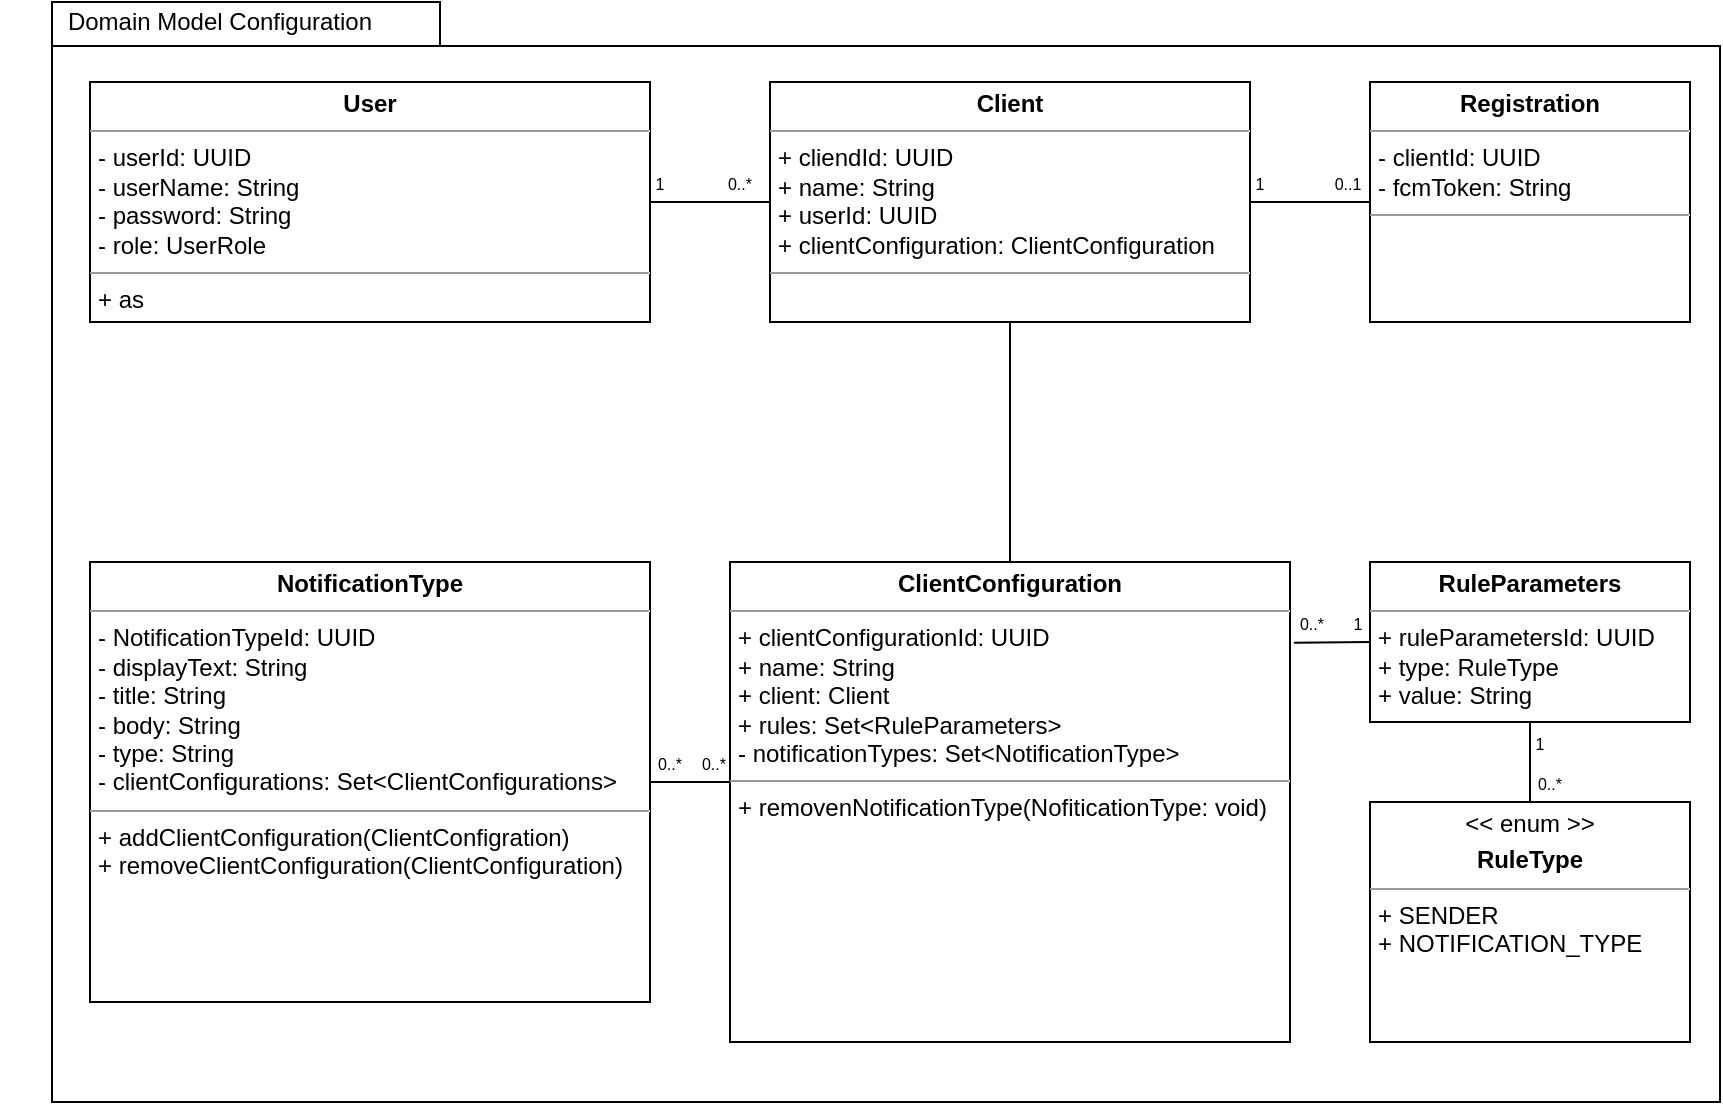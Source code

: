 <mxfile version="14.8.6"><diagram id="1Z3ct96yAcjMxdTGJMXt" name="Page-1"><mxGraphModel dx="3115" dy="1226" grid="1" gridSize="10" guides="1" tooltips="1" connect="1" arrows="1" fold="1" page="1" pageScale="1" pageWidth="850" pageHeight="1100" math="0" shadow="0"><root><mxCell id="0"/><mxCell id="1" parent="0"/><mxCell id="qKmXZK0ixOSXyY7bBRxk-1" value="&lt;p style=&quot;margin: 0px ; margin-top: 4px ; text-align: center&quot;&gt;&lt;b&gt;Client&lt;/b&gt;&lt;/p&gt;&lt;hr size=&quot;1&quot;&gt;&lt;p style=&quot;margin: 0px ; margin-left: 4px&quot;&gt;+ cliendId: UUID&lt;br&gt;+ name: String&lt;/p&gt;&lt;p style=&quot;margin: 0px ; margin-left: 4px&quot;&gt;+ userId: UUID&lt;/p&gt;&lt;p style=&quot;margin: 0px ; margin-left: 4px&quot;&gt;+ clientConfiguration: ClientConfiguration&lt;/p&gt;&lt;hr size=&quot;1&quot;&gt;&lt;p style=&quot;margin: 0px ; margin-left: 4px&quot;&gt;&lt;br&gt;&lt;/p&gt;" style="verticalAlign=top;align=left;overflow=fill;fontSize=12;fontFamily=Helvetica;html=1;rounded=0;shadow=0;comic=0;labelBackgroundColor=none;strokeWidth=1" vertex="1" parent="1"><mxGeometry x="365" y="80" width="240" height="120" as="geometry"/></mxCell><mxCell id="qKmXZK0ixOSXyY7bBRxk-2" value="&lt;p style=&quot;margin: 0px ; margin-top: 4px ; text-align: center&quot;&gt;&lt;b&gt;Registration&lt;/b&gt;&lt;/p&gt;&lt;hr size=&quot;1&quot;&gt;&lt;p style=&quot;margin: 0px ; margin-left: 4px&quot;&gt;- clientId: UUID&lt;/p&gt;&lt;p style=&quot;margin: 0px ; margin-left: 4px&quot;&gt;- fcmToken: String&lt;/p&gt;&lt;hr size=&quot;1&quot;&gt;&lt;p style=&quot;margin: 0px ; margin-left: 4px&quot;&gt;&lt;br&gt;&lt;/p&gt;" style="verticalAlign=top;align=left;overflow=fill;fontSize=12;fontFamily=Helvetica;html=1;rounded=0;shadow=0;comic=0;labelBackgroundColor=none;strokeWidth=1" vertex="1" parent="1"><mxGeometry x="665" y="80" width="160" height="120" as="geometry"/></mxCell><mxCell id="qKmXZK0ixOSXyY7bBRxk-3" value="&lt;p style=&quot;margin: 0px ; margin-top: 4px ; text-align: center&quot;&gt;&lt;b&gt;User&lt;/b&gt;&lt;/p&gt;&lt;hr size=&quot;1&quot;&gt;&lt;p style=&quot;margin: 0px ; margin-left: 4px&quot;&gt;- userId: UUID&lt;br&gt;- userName: String&lt;/p&gt;&lt;p style=&quot;margin: 0px ; margin-left: 4px&quot;&gt;- password: String&lt;/p&gt;&lt;p style=&quot;margin: 0px ; margin-left: 4px&quot;&gt;- role: UserRole&lt;/p&gt;&lt;hr size=&quot;1&quot;&gt;&lt;p style=&quot;margin: 0px ; margin-left: 4px&quot;&gt;+ as&lt;/p&gt;" style="verticalAlign=top;align=left;overflow=fill;fontSize=12;fontFamily=Helvetica;html=1;rounded=0;shadow=0;comic=0;labelBackgroundColor=none;strokeWidth=1" vertex="1" parent="1"><mxGeometry x="25" y="80" width="280" height="120" as="geometry"/></mxCell><mxCell id="qKmXZK0ixOSXyY7bBRxk-4" value="&lt;p style=&quot;margin: 0px ; margin-top: 4px ; text-align: center&quot;&gt;&lt;b&gt;ClientConfiguration&lt;/b&gt;&lt;/p&gt;&lt;hr size=&quot;1&quot;&gt;&lt;p style=&quot;margin: 0px ; margin-left: 4px&quot;&gt;+ clientConfigurationId: UUID&lt;br&gt;+ name: String&lt;/p&gt;&lt;p style=&quot;margin: 0px ; margin-left: 4px&quot;&gt;+ client: Client&lt;/p&gt;&lt;p style=&quot;margin: 0px ; margin-left: 4px&quot;&gt;+ rules: Set&amp;lt;RuleParameters&amp;gt;&lt;/p&gt;&lt;p style=&quot;margin: 0px ; margin-left: 4px&quot;&gt;- notificationTypes: Set&amp;lt;NotificationType&amp;gt;&lt;/p&gt;&lt;hr size=&quot;1&quot;&gt;&lt;p style=&quot;margin: 0px ; margin-left: 4px&quot;&gt;&lt;span&gt;+ removenNotificationType(NofiticationType: void)&lt;/span&gt;&lt;br&gt;&lt;/p&gt;&lt;p style=&quot;margin: 0px ; margin-left: 4px&quot;&gt;&lt;br&gt;&lt;/p&gt;" style="verticalAlign=top;align=left;overflow=fill;fontSize=12;fontFamily=Helvetica;html=1;rounded=0;shadow=0;comic=0;labelBackgroundColor=none;strokeWidth=1" vertex="1" parent="1"><mxGeometry x="345" y="320" width="280" height="240" as="geometry"/></mxCell><mxCell id="qKmXZK0ixOSXyY7bBRxk-5" value="" style="endArrow=none;html=1;exitX=1;exitY=0.5;exitDx=0;exitDy=0;entryX=0;entryY=0.5;entryDx=0;entryDy=0;" edge="1" parent="1" source="qKmXZK0ixOSXyY7bBRxk-3" target="qKmXZK0ixOSXyY7bBRxk-1"><mxGeometry width="50" height="50" relative="1" as="geometry"><mxPoint x="615" y="520" as="sourcePoint"/><mxPoint x="665" y="470" as="targetPoint"/></mxGeometry></mxCell><mxCell id="qKmXZK0ixOSXyY7bBRxk-6" value="" style="endArrow=none;html=1;entryX=0.5;entryY=1;entryDx=0;entryDy=0;exitX=0.5;exitY=0;exitDx=0;exitDy=0;" edge="1" parent="1" source="qKmXZK0ixOSXyY7bBRxk-4" target="qKmXZK0ixOSXyY7bBRxk-1"><mxGeometry width="50" height="50" relative="1" as="geometry"><mxPoint x="445" y="320" as="sourcePoint"/><mxPoint x="495" y="270" as="targetPoint"/></mxGeometry></mxCell><mxCell id="qKmXZK0ixOSXyY7bBRxk-7" value="" style="endArrow=none;html=1;exitX=0;exitY=0.5;exitDx=0;exitDy=0;entryX=1;entryY=0.5;entryDx=0;entryDy=0;" edge="1" parent="1" source="qKmXZK0ixOSXyY7bBRxk-2" target="qKmXZK0ixOSXyY7bBRxk-1"><mxGeometry width="50" height="50" relative="1" as="geometry"><mxPoint x="615" y="360" as="sourcePoint"/><mxPoint x="665" y="310" as="targetPoint"/></mxGeometry></mxCell><mxCell id="qKmXZK0ixOSXyY7bBRxk-8" value="&lt;p style=&quot;margin: 0px ; margin-top: 4px ; text-align: center&quot;&gt;&amp;lt;&amp;lt; enum &amp;gt;&amp;gt;&lt;/p&gt;&lt;p style=&quot;margin: 0px ; margin-top: 4px ; text-align: center&quot;&gt;&lt;b&gt;RuleType&lt;/b&gt;&lt;br&gt;&lt;/p&gt;&lt;hr size=&quot;1&quot;&gt;&lt;p style=&quot;margin: 0px ; margin-left: 4px&quot;&gt;+ SENDER&lt;/p&gt;&lt;p style=&quot;margin: 0px ; margin-left: 4px&quot;&gt;+ NOTIFICATION_TYPE&lt;/p&gt;" style="verticalAlign=top;align=left;overflow=fill;fontSize=12;fontFamily=Helvetica;html=1;rounded=0;shadow=0;comic=0;labelBackgroundColor=none;strokeWidth=1" vertex="1" parent="1"><mxGeometry x="665" y="440" width="160" height="120" as="geometry"/></mxCell><mxCell id="qKmXZK0ixOSXyY7bBRxk-9" value="&lt;p style=&quot;margin: 0px ; margin-top: 4px ; text-align: center&quot;&gt;&lt;b&gt;RuleParameters&lt;/b&gt;&lt;br&gt;&lt;/p&gt;&lt;hr size=&quot;1&quot;&gt;&lt;p style=&quot;margin: 0px ; margin-left: 4px&quot;&gt;+ ruleParametersId: UUID&lt;/p&gt;&lt;p style=&quot;margin: 0px ; margin-left: 4px&quot;&gt;+ type: RuleType&lt;/p&gt;&lt;p style=&quot;margin: 0px ; margin-left: 4px&quot;&gt;+ value: String&lt;/p&gt;" style="verticalAlign=top;align=left;overflow=fill;fontSize=12;fontFamily=Helvetica;html=1;rounded=0;shadow=0;comic=0;labelBackgroundColor=none;strokeWidth=1" vertex="1" parent="1"><mxGeometry x="665" y="320" width="160" height="80" as="geometry"/></mxCell><mxCell id="qKmXZK0ixOSXyY7bBRxk-10" value="" style="endArrow=none;html=1;exitX=0.5;exitY=0;exitDx=0;exitDy=0;" edge="1" parent="1" source="qKmXZK0ixOSXyY7bBRxk-8" target="qKmXZK0ixOSXyY7bBRxk-9"><mxGeometry width="50" height="50" relative="1" as="geometry"><mxPoint x="435" y="1020" as="sourcePoint"/><mxPoint x="485" y="970" as="targetPoint"/></mxGeometry></mxCell><mxCell id="qKmXZK0ixOSXyY7bBRxk-11" value="" style="endArrow=none;html=1;entryX=1.007;entryY=0.168;entryDx=0;entryDy=0;exitX=0;exitY=0.5;exitDx=0;exitDy=0;entryPerimeter=0;" edge="1" parent="1" source="qKmXZK0ixOSXyY7bBRxk-9" target="qKmXZK0ixOSXyY7bBRxk-4"><mxGeometry width="50" height="50" relative="1" as="geometry"><mxPoint x="577" y="730" as="sourcePoint"/><mxPoint x="677" y="280" as="targetPoint"/></mxGeometry></mxCell><mxCell id="qKmXZK0ixOSXyY7bBRxk-13" value="&lt;p style=&quot;margin: 0px ; margin-top: 4px ; text-align: center&quot;&gt;&lt;b&gt;NotificationType&lt;/b&gt;&lt;br&gt;&lt;/p&gt;&lt;hr size=&quot;1&quot;&gt;&lt;p style=&quot;margin: 0px 0px 0px 4px&quot;&gt;- NotificationTypeId: UUID&lt;/p&gt;&lt;p style=&quot;margin: 0px 0px 0px 4px&quot;&gt;- displayText: String&lt;/p&gt;&lt;p style=&quot;margin: 0px 0px 0px 4px&quot;&gt;- title: String&lt;/p&gt;&lt;p style=&quot;margin: 0px 0px 0px 4px&quot;&gt;- body: String&lt;/p&gt;&lt;p style=&quot;margin: 0px 0px 0px 4px&quot;&gt;- type: String&lt;/p&gt;&lt;p style=&quot;margin: 0px 0px 0px 4px&quot;&gt;- clientConfigurations: Set&amp;lt;ClientConfigurations&amp;gt;&lt;/p&gt;&lt;hr size=&quot;1&quot;&gt;&lt;p style=&quot;margin: 0px ; margin-left: 4px&quot;&gt;+ addClientConfiguration(ClientConfigration)&lt;/p&gt;&lt;p style=&quot;margin: 0px ; margin-left: 4px&quot;&gt;+ removeClientConfiguration(ClientConfiguration)&lt;/p&gt;" style="verticalAlign=top;align=left;overflow=fill;fontSize=12;fontFamily=Helvetica;html=1;rounded=0;shadow=0;comic=0;labelBackgroundColor=none;strokeWidth=1" vertex="1" parent="1"><mxGeometry x="25" y="320" width="280" height="220" as="geometry"/></mxCell><mxCell id="qKmXZK0ixOSXyY7bBRxk-14" value="" style="endArrow=none;html=1;entryX=1;entryY=0.5;entryDx=0;entryDy=0;" edge="1" parent="1" target="qKmXZK0ixOSXyY7bBRxk-13"><mxGeometry width="50" height="50" relative="1" as="geometry"><mxPoint x="345" y="430" as="sourcePoint"/><mxPoint x="495" y="210" as="targetPoint"/></mxGeometry></mxCell><mxCell id="qKmXZK0ixOSXyY7bBRxk-24" value="&lt;font style=&quot;font-size: 8px&quot;&gt;1&lt;/font&gt;" style="text;html=1;strokeColor=none;fillColor=none;align=center;verticalAlign=middle;whiteSpace=wrap;rounded=0;" vertex="1" parent="1"><mxGeometry x="639" y="340" width="40" height="20" as="geometry"/></mxCell><mxCell id="qKmXZK0ixOSXyY7bBRxk-25" value="&lt;font style=&quot;font-size: 8px&quot;&gt;1&lt;/font&gt;" style="text;html=1;strokeColor=none;fillColor=none;align=center;verticalAlign=middle;whiteSpace=wrap;rounded=0;" vertex="1" parent="1"><mxGeometry x="730" y="400" width="40" height="20" as="geometry"/></mxCell><mxCell id="qKmXZK0ixOSXyY7bBRxk-26" value="&lt;font style=&quot;font-size: 8px&quot;&gt;1&lt;/font&gt;" style="text;html=1;strokeColor=none;fillColor=none;align=center;verticalAlign=middle;whiteSpace=wrap;rounded=0;" vertex="1" parent="1"><mxGeometry x="590" y="120" width="40" height="20" as="geometry"/></mxCell><mxCell id="qKmXZK0ixOSXyY7bBRxk-27" value="&lt;font style=&quot;font-size: 8px&quot;&gt;0..*&lt;/font&gt;" style="text;html=1;strokeColor=none;fillColor=none;align=center;verticalAlign=middle;whiteSpace=wrap;rounded=0;" vertex="1" parent="1"><mxGeometry x="330" y="120" width="40" height="20" as="geometry"/></mxCell><mxCell id="qKmXZK0ixOSXyY7bBRxk-28" value="&lt;font style=&quot;font-size: 8px&quot;&gt;1&lt;/font&gt;" style="text;html=1;strokeColor=none;fillColor=none;align=center;verticalAlign=middle;whiteSpace=wrap;rounded=0;" vertex="1" parent="1"><mxGeometry x="290" y="120" width="40" height="20" as="geometry"/></mxCell><mxCell id="qKmXZK0ixOSXyY7bBRxk-29" value="&lt;font style=&quot;font-size: 8px&quot;&gt;0..*&lt;/font&gt;" style="text;html=1;strokeColor=none;fillColor=none;align=center;verticalAlign=middle;whiteSpace=wrap;rounded=0;" vertex="1" parent="1"><mxGeometry x="317" y="410" width="40" height="20" as="geometry"/></mxCell><mxCell id="qKmXZK0ixOSXyY7bBRxk-50" value="&lt;font style=&quot;font-size: 8px&quot;&gt;0..*&lt;/font&gt;" style="text;html=1;strokeColor=none;fillColor=none;align=center;verticalAlign=middle;whiteSpace=wrap;rounded=0;" vertex="1" parent="1"><mxGeometry x="295" y="410" width="40" height="20" as="geometry"/></mxCell><mxCell id="qKmXZK0ixOSXyY7bBRxk-51" value="&lt;font style=&quot;font-size: 8px&quot;&gt;0..*&lt;/font&gt;" style="text;html=1;strokeColor=none;fillColor=none;align=center;verticalAlign=middle;whiteSpace=wrap;rounded=0;" vertex="1" parent="1"><mxGeometry x="616" y="340" width="40" height="20" as="geometry"/></mxCell><mxCell id="qKmXZK0ixOSXyY7bBRxk-52" value="&lt;font style=&quot;font-size: 8px&quot;&gt;0..*&lt;/font&gt;" style="text;html=1;strokeColor=none;fillColor=none;align=center;verticalAlign=middle;whiteSpace=wrap;rounded=0;" vertex="1" parent="1"><mxGeometry x="735" y="420" width="40" height="20" as="geometry"/></mxCell><mxCell id="qKmXZK0ixOSXyY7bBRxk-65" value="&lt;font style=&quot;font-size: 8px&quot;&gt;0..1&lt;/font&gt;" style="text;html=1;strokeColor=none;fillColor=none;align=center;verticalAlign=middle;whiteSpace=wrap;rounded=0;" vertex="1" parent="1"><mxGeometry x="634" y="120" width="40" height="20" as="geometry"/></mxCell><mxCell id="qKmXZK0ixOSXyY7bBRxk-67" value="" style="shape=folder;fontStyle=1;spacingTop=10;tabWidth=194;tabHeight=22;tabPosition=left;html=1;rounded=0;shadow=0;comic=0;labelBackgroundColor=none;strokeWidth=1;fillColor=none;fontFamily=Verdana;fontSize=10;align=center;" vertex="1" parent="1"><mxGeometry x="6" y="40" width="834" height="550" as="geometry"/></mxCell><mxCell id="qKmXZK0ixOSXyY7bBRxk-68" value="Domain Model Configuration" style="text;html=1;strokeColor=none;fillColor=none;align=center;verticalAlign=middle;whiteSpace=wrap;rounded=0;" vertex="1" parent="1"><mxGeometry x="-20" y="40" width="220" height="20" as="geometry"/></mxCell></root></mxGraphModel></diagram></mxfile>